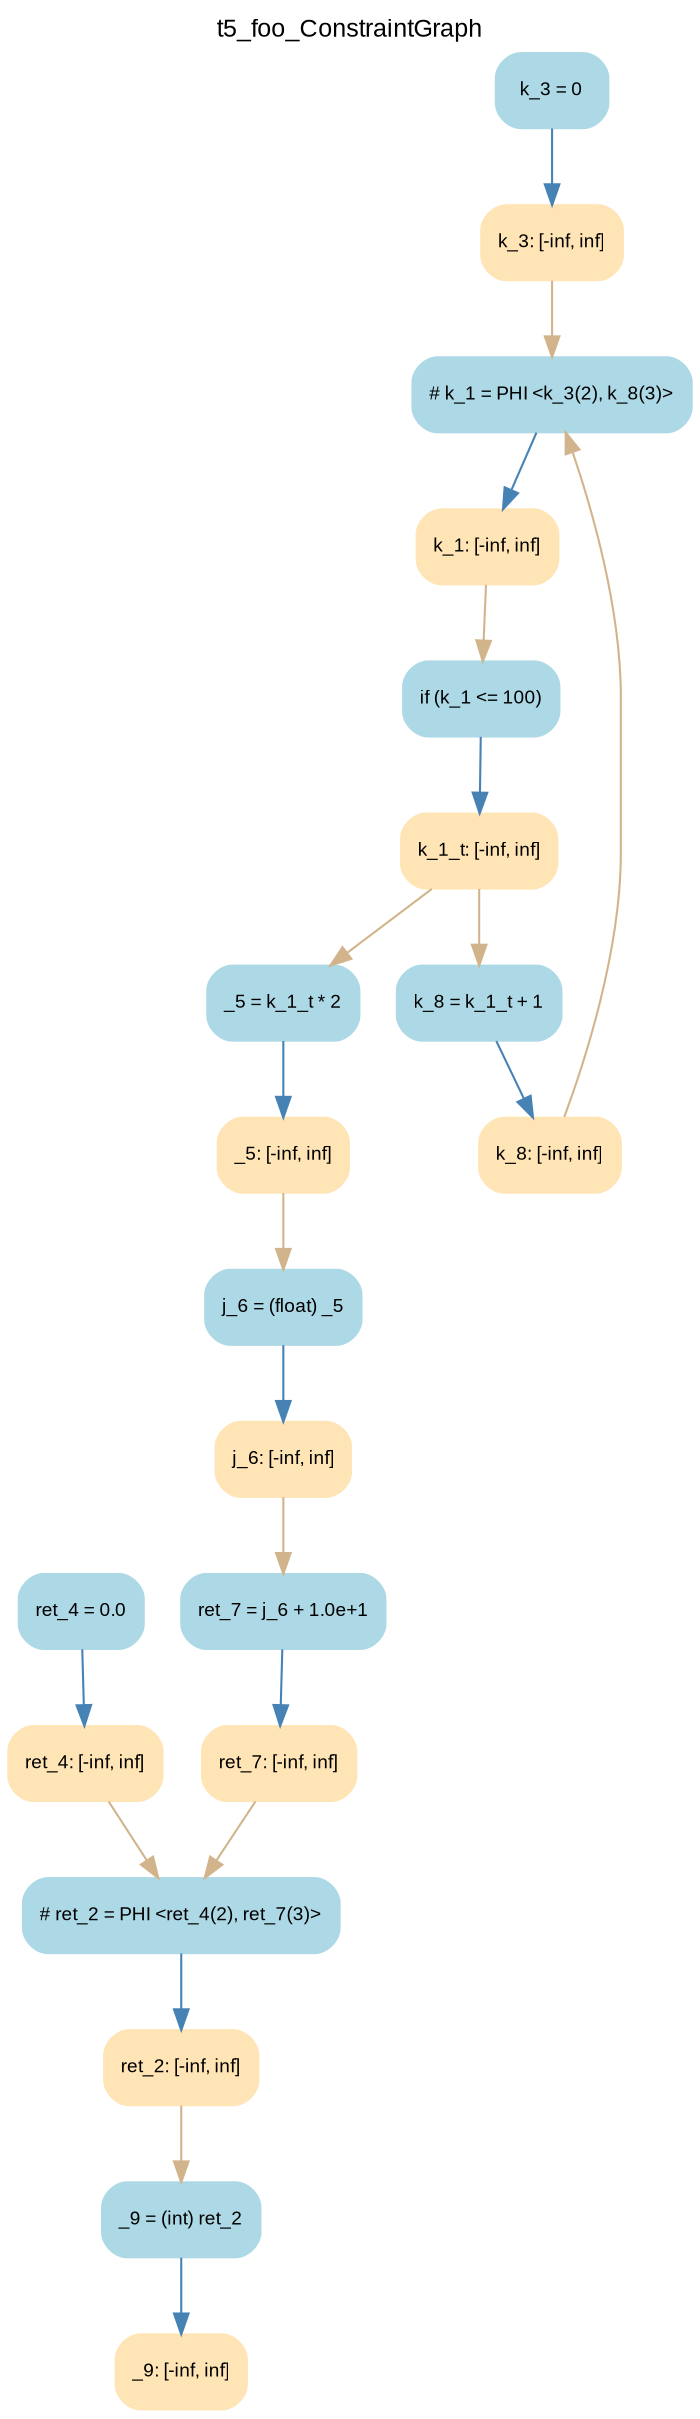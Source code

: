 digraph t5_foo_ConstraintGraph { 
	label=t5_foo_ConstraintGraph
	center=true
	labelloc=top
	fontname=Arial
	fontsize=12
	edge[fontname=Arial, fontsize=10]
	node[fontname=Arial, fontsize=9]

		Node_0 -> Node_1 [color=steelblue]
		Node_2 -> Node_3 [color=steelblue]
		Node_4 -> Node_5 [color=steelblue]
		Node_6 -> Node_7 [color=steelblue]
		Node_8 -> Node_9 [color=steelblue]
		Node_10 -> Node_11 [color=steelblue]
		Node_12 -> Node_13 [color=steelblue]
		Node_14 -> Node_15 [color=steelblue]
		Node_16 -> Node_17 [color=steelblue]
		Node_18 -> Node_19 [color=steelblue]
		Node_13 -> Node_0 [color=tan]
		Node_5 -> Node_6 [color=tan]
		Node_3 -> Node_4 [color=tan]
		Node_15 -> Node_4 [color=tan]
		Node_1 -> Node_18 [color=tan]
		Node_9 -> Node_10 [color=tan]
		Node_11 -> Node_2 [color=tan]
		Node_19 -> Node_8 [color=tan]
		Node_19 -> Node_12 [color=tan]
		Node_17 -> Node_0 [color=tan]

	Node_0 [fillcolor=lightblue, color=lightblue, shape=Mrecord, style=filled, label="{ # k_1 = PHI \<k_3(2), k_8(3)\> }"]
	Node_2 [fillcolor=lightblue, color=lightblue, shape=Mrecord, style=filled, label="{ ret_7 = j_6 + 1.0e+1 }"]
	Node_4 [fillcolor=lightblue, color=lightblue, shape=Mrecord, style=filled, label="{ # ret_2 = PHI \<ret_4(2), ret_7(3)\> }"]
	Node_6 [fillcolor=lightblue, color=lightblue, shape=Mrecord, style=filled, label="{ _9 = (int) ret_2 }"]
	Node_8 [fillcolor=lightblue, color=lightblue, shape=Mrecord, style=filled, label="{ _5 = k_1_t * 2 }"]
	Node_10 [fillcolor=lightblue, color=lightblue, shape=Mrecord, style=filled, label="{ j_6 = (float) _5 }"]
	Node_12 [fillcolor=lightblue, color=lightblue, shape=Mrecord, style=filled, label="{ k_8 = k_1_t + 1 }"]
	Node_14 [fillcolor=lightblue, color=lightblue, shape=Mrecord, style=filled, label="{ ret_4 = 0.0 }"]
	Node_16 [fillcolor=lightblue, color=lightblue, shape=Mrecord, style=filled, label="{ k_3 = 0 }"]
	Node_18 [fillcolor=lightblue, color=lightblue, shape=Mrecord, style=filled, label="{ if (k_1 \<= 100) }"]
	Node_13 [fillcolor=moccasin, color=moccasin, shape=Mrecord, style=filled, label="{ k_8: \[-inf, inf\] }"]
	Node_5 [fillcolor=moccasin, color=moccasin, shape=Mrecord, style=filled, label="{ ret_2: \[-inf, inf\] }"]
	Node_3 [fillcolor=moccasin, color=moccasin, shape=Mrecord, style=filled, label="{ ret_7: \[-inf, inf\] }"]
	Node_7 [fillcolor=moccasin, color=moccasin, shape=Mrecord, style=filled, label="{ _9: \[-inf, inf\] }"]
	Node_15 [fillcolor=moccasin, color=moccasin, shape=Mrecord, style=filled, label="{ ret_4: \[-inf, inf\] }"]
	Node_1 [fillcolor=moccasin, color=moccasin, shape=Mrecord, style=filled, label="{ k_1: \[-inf, inf\] }"]
	Node_9 [fillcolor=moccasin, color=moccasin, shape=Mrecord, style=filled, label="{ _5: \[-inf, inf\] }"]
	Node_11 [fillcolor=moccasin, color=moccasin, shape=Mrecord, style=filled, label="{ j_6: \[-inf, inf\] }"]
	Node_19 [fillcolor=moccasin, color=moccasin, shape=Mrecord, style=filled, label="{ k_1_t: \[-inf, inf\] }"]
	Node_17 [fillcolor=moccasin, color=moccasin, shape=Mrecord, style=filled, label="{ k_3: \[-inf, inf\] }"]
}
